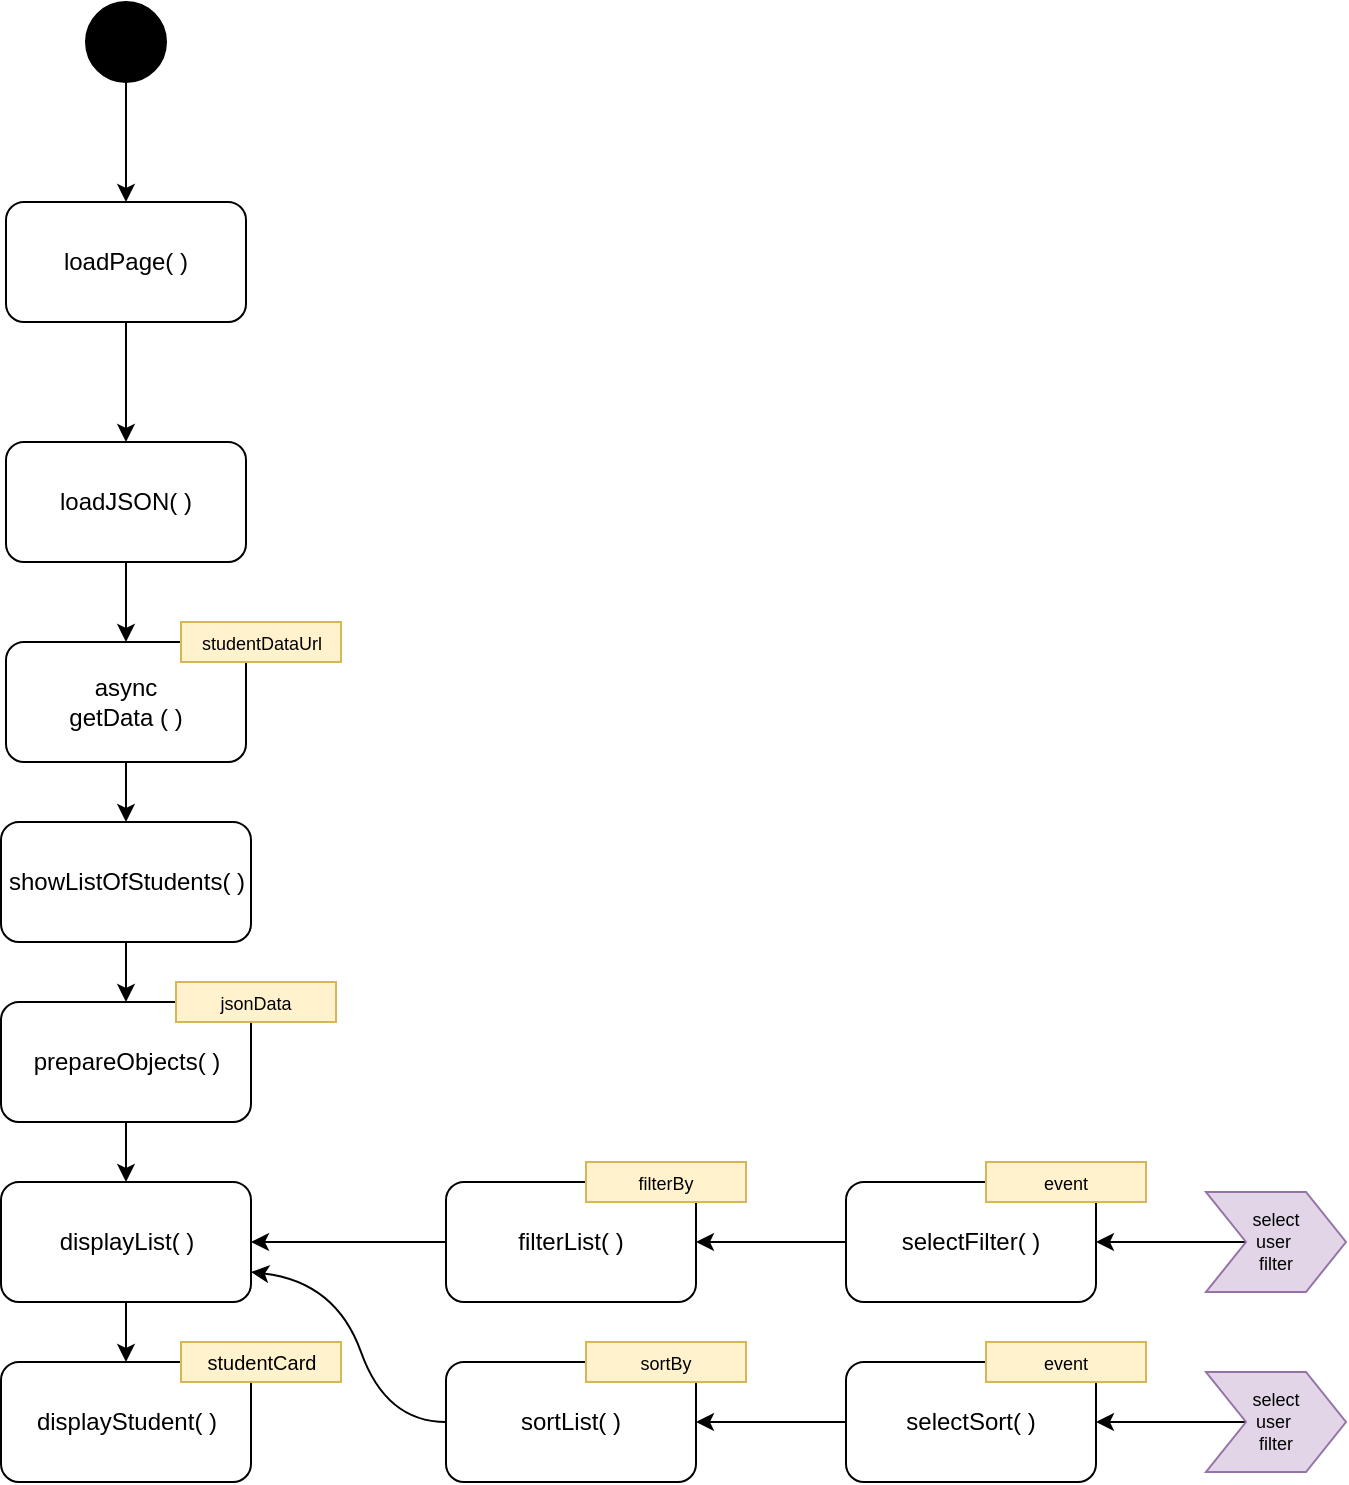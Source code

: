<mxfile version="20.8.20" type="github">
  <diagram name="Page-1" id="nciRwOpZw9opt4-sPwye">
    <mxGraphModel dx="780" dy="1780" grid="1" gridSize="10" guides="1" tooltips="1" connect="1" arrows="1" fold="1" page="1" pageScale="1" pageWidth="850" pageHeight="1100" math="0" shadow="0">
      <root>
        <mxCell id="0" />
        <mxCell id="1" parent="0" />
        <mxCell id="ExdATO0kJBKR-__0TGWd-1" value="" style="edgeStyle=orthogonalEdgeStyle;rounded=0;orthogonalLoop=1;jettySize=auto;html=1;fontSize=9;" edge="1" parent="1" source="ExdATO0kJBKR-__0TGWd-2" target="ExdATO0kJBKR-__0TGWd-4">
          <mxGeometry relative="1" as="geometry" />
        </mxCell>
        <mxCell id="ExdATO0kJBKR-__0TGWd-2" value="" style="ellipse;whiteSpace=wrap;html=1;aspect=fixed;fillColor=#000000;" vertex="1" parent="1">
          <mxGeometry x="80" y="10" width="40" height="40" as="geometry" />
        </mxCell>
        <mxCell id="ExdATO0kJBKR-__0TGWd-3" value="" style="edgeStyle=orthogonalEdgeStyle;rounded=0;orthogonalLoop=1;jettySize=auto;html=1;" edge="1" parent="1" source="ExdATO0kJBKR-__0TGWd-4" target="ExdATO0kJBKR-__0TGWd-6">
          <mxGeometry relative="1" as="geometry" />
        </mxCell>
        <mxCell id="ExdATO0kJBKR-__0TGWd-4" value="loadPage( )" style="rounded=1;whiteSpace=wrap;html=1;fillColor=#FFFFFF;" vertex="1" parent="1">
          <mxGeometry x="40" y="110" width="120" height="60" as="geometry" />
        </mxCell>
        <mxCell id="ExdATO0kJBKR-__0TGWd-5" value="" style="edgeStyle=orthogonalEdgeStyle;rounded=0;orthogonalLoop=1;jettySize=auto;html=1;fontSize=9;" edge="1" parent="1" source="ExdATO0kJBKR-__0TGWd-6" target="ExdATO0kJBKR-__0TGWd-8">
          <mxGeometry relative="1" as="geometry" />
        </mxCell>
        <mxCell id="ExdATO0kJBKR-__0TGWd-6" value="loadJSON( )" style="rounded=1;whiteSpace=wrap;html=1;fillColor=#FFFFFF;" vertex="1" parent="1">
          <mxGeometry x="40" y="230" width="120" height="60" as="geometry" />
        </mxCell>
        <mxCell id="ExdATO0kJBKR-__0TGWd-7" value="" style="edgeStyle=orthogonalEdgeStyle;rounded=0;orthogonalLoop=1;jettySize=auto;html=1;fontSize=9;entryX=0.5;entryY=0;entryDx=0;entryDy=0;" edge="1" parent="1" source="ExdATO0kJBKR-__0TGWd-8" target="ExdATO0kJBKR-__0TGWd-10">
          <mxGeometry relative="1" as="geometry" />
        </mxCell>
        <mxCell id="ExdATO0kJBKR-__0TGWd-8" value="async&lt;br&gt;getData ( )" style="rounded=1;whiteSpace=wrap;html=1;fillColor=#FFFFFF;" vertex="1" parent="1">
          <mxGeometry x="40" y="330" width="120" height="60" as="geometry" />
        </mxCell>
        <mxCell id="ExdATO0kJBKR-__0TGWd-9" value="" style="edgeStyle=orthogonalEdgeStyle;rounded=0;orthogonalLoop=1;jettySize=auto;html=1;fontSize=9;" edge="1" parent="1" source="ExdATO0kJBKR-__0TGWd-10" target="ExdATO0kJBKR-__0TGWd-12">
          <mxGeometry relative="1" as="geometry" />
        </mxCell>
        <mxCell id="ExdATO0kJBKR-__0TGWd-10" value="showListOfStudents( )&lt;br&gt;" style="rounded=1;whiteSpace=wrap;html=1;fillColor=#FFFFFF;" vertex="1" parent="1">
          <mxGeometry x="37.5" y="420" width="125" height="60" as="geometry" />
        </mxCell>
        <mxCell id="ExdATO0kJBKR-__0TGWd-11" value="" style="edgeStyle=orthogonalEdgeStyle;rounded=0;orthogonalLoop=1;jettySize=auto;html=1;fontSize=9;entryX=0.5;entryY=0;entryDx=0;entryDy=0;" edge="1" parent="1" source="ExdATO0kJBKR-__0TGWd-12" target="ExdATO0kJBKR-__0TGWd-15">
          <mxGeometry relative="1" as="geometry" />
        </mxCell>
        <mxCell id="ExdATO0kJBKR-__0TGWd-12" value="prepareObjects( )" style="rounded=1;whiteSpace=wrap;html=1;fillColor=#FFFFFF;" vertex="1" parent="1">
          <mxGeometry x="37.5" y="510" width="125" height="60" as="geometry" />
        </mxCell>
        <mxCell id="ExdATO0kJBKR-__0TGWd-13" value="&lt;font style=&quot;font-size: 9px;&quot;&gt;jsonData&lt;/font&gt;" style="rounded=0;whiteSpace=wrap;html=1;fillColor=#fff2cc;strokeColor=#d6b656;" vertex="1" parent="1">
          <mxGeometry x="125" y="500" width="80" height="20" as="geometry" />
        </mxCell>
        <mxCell id="ExdATO0kJBKR-__0TGWd-14" value="" style="edgeStyle=orthogonalEdgeStyle;rounded=0;orthogonalLoop=1;jettySize=auto;html=1;fontSize=9;" edge="1" parent="1" source="ExdATO0kJBKR-__0TGWd-15" target="ExdATO0kJBKR-__0TGWd-16">
          <mxGeometry relative="1" as="geometry" />
        </mxCell>
        <mxCell id="ExdATO0kJBKR-__0TGWd-15" value="displayList( )" style="rounded=1;whiteSpace=wrap;html=1;fillColor=#FFFFFF;" vertex="1" parent="1">
          <mxGeometry x="37.5" y="600" width="125" height="60" as="geometry" />
        </mxCell>
        <mxCell id="ExdATO0kJBKR-__0TGWd-16" value="displayStudent( )" style="rounded=1;whiteSpace=wrap;html=1;fillColor=#FFFFFF;" vertex="1" parent="1">
          <mxGeometry x="37.5" y="690" width="125" height="60" as="geometry" />
        </mxCell>
        <mxCell id="ExdATO0kJBKR-__0TGWd-17" value="&lt;font size=&quot;1&quot;&gt;studentCard&lt;/font&gt;" style="rounded=0;whiteSpace=wrap;html=1;fillColor=#fff2cc;strokeColor=#d6b656;" vertex="1" parent="1">
          <mxGeometry x="127.5" y="680" width="80" height="20" as="geometry" />
        </mxCell>
        <mxCell id="ExdATO0kJBKR-__0TGWd-18" value="" style="edgeStyle=orthogonalEdgeStyle;rounded=0;orthogonalLoop=1;jettySize=auto;html=1;fontSize=9;" edge="1" parent="1" source="ExdATO0kJBKR-__0TGWd-19" target="ExdATO0kJBKR-__0TGWd-15">
          <mxGeometry relative="1" as="geometry" />
        </mxCell>
        <mxCell id="ExdATO0kJBKR-__0TGWd-19" value="filterList( )" style="rounded=1;whiteSpace=wrap;html=1;fillColor=#FFFFFF;" vertex="1" parent="1">
          <mxGeometry x="260" y="600" width="125" height="60" as="geometry" />
        </mxCell>
        <mxCell id="ExdATO0kJBKR-__0TGWd-20" value="" style="edgeStyle=orthogonalEdgeStyle;rounded=0;orthogonalLoop=1;jettySize=auto;html=1;fontSize=9;entryX=1;entryY=0.5;entryDx=0;entryDy=0;" edge="1" parent="1" source="ExdATO0kJBKR-__0TGWd-21" target="ExdATO0kJBKR-__0TGWd-19">
          <mxGeometry relative="1" as="geometry" />
        </mxCell>
        <mxCell id="ExdATO0kJBKR-__0TGWd-21" value="selectFilter( )" style="rounded=1;whiteSpace=wrap;html=1;fillColor=#FFFFFF;" vertex="1" parent="1">
          <mxGeometry x="460" y="600" width="125" height="60" as="geometry" />
        </mxCell>
        <mxCell id="ExdATO0kJBKR-__0TGWd-22" value="sortList( )" style="rounded=1;whiteSpace=wrap;html=1;fillColor=#FFFFFF;" vertex="1" parent="1">
          <mxGeometry x="260" y="690" width="125" height="60" as="geometry" />
        </mxCell>
        <mxCell id="ExdATO0kJBKR-__0TGWd-23" value="" style="edgeStyle=orthogonalEdgeStyle;rounded=0;orthogonalLoop=1;jettySize=auto;html=1;fontSize=9;entryX=1;entryY=0.5;entryDx=0;entryDy=0;" edge="1" parent="1" source="ExdATO0kJBKR-__0TGWd-24" target="ExdATO0kJBKR-__0TGWd-22">
          <mxGeometry relative="1" as="geometry" />
        </mxCell>
        <mxCell id="ExdATO0kJBKR-__0TGWd-24" value="selectSort( )" style="rounded=1;whiteSpace=wrap;html=1;fillColor=#FFFFFF;" vertex="1" parent="1">
          <mxGeometry x="460" y="690" width="125" height="60" as="geometry" />
        </mxCell>
        <mxCell id="ExdATO0kJBKR-__0TGWd-25" value="" style="edgeStyle=orthogonalEdgeStyle;rounded=0;orthogonalLoop=1;jettySize=auto;html=1;fontSize=9;entryX=1;entryY=0.5;entryDx=0;entryDy=0;" edge="1" parent="1" source="ExdATO0kJBKR-__0TGWd-26" target="ExdATO0kJBKR-__0TGWd-21">
          <mxGeometry relative="1" as="geometry" />
        </mxCell>
        <mxCell id="ExdATO0kJBKR-__0TGWd-26" value="select&lt;br&gt;user&amp;nbsp;&lt;br&gt;filter" style="shape=step;perimeter=stepPerimeter;whiteSpace=wrap;html=1;fixedSize=1;strokeColor=#9673a6;fontSize=9;fillColor=#e1d5e7;align=center;" vertex="1" parent="1">
          <mxGeometry x="640" y="605" width="70" height="50" as="geometry" />
        </mxCell>
        <mxCell id="ExdATO0kJBKR-__0TGWd-27" value="" style="edgeStyle=orthogonalEdgeStyle;rounded=0;orthogonalLoop=1;jettySize=auto;html=1;fontSize=9;entryX=1;entryY=0.5;entryDx=0;entryDy=0;" edge="1" parent="1" source="ExdATO0kJBKR-__0TGWd-28" target="ExdATO0kJBKR-__0TGWd-24">
          <mxGeometry relative="1" as="geometry">
            <Array as="points">
              <mxPoint x="600" y="720" />
              <mxPoint x="600" y="720" />
            </Array>
          </mxGeometry>
        </mxCell>
        <mxCell id="ExdATO0kJBKR-__0TGWd-28" value="select&lt;br&gt;user&amp;nbsp;&lt;br&gt;filter" style="shape=step;perimeter=stepPerimeter;whiteSpace=wrap;html=1;fixedSize=1;strokeColor=#9673a6;fontSize=9;fillColor=#e1d5e7;align=center;" vertex="1" parent="1">
          <mxGeometry x="640" y="695" width="70" height="50" as="geometry" />
        </mxCell>
        <mxCell id="ExdATO0kJBKR-__0TGWd-29" value="&lt;font style=&quot;font-size: 9px;&quot;&gt;studentDataUrl&lt;/font&gt;" style="rounded=0;whiteSpace=wrap;html=1;fillColor=#fff2cc;strokeColor=#d6b656;" vertex="1" parent="1">
          <mxGeometry x="127.5" y="320" width="80" height="20" as="geometry" />
        </mxCell>
        <mxCell id="ExdATO0kJBKR-__0TGWd-30" value="&lt;font style=&quot;font-size: 9px;&quot;&gt;event&lt;/font&gt;" style="rounded=0;whiteSpace=wrap;html=1;fillColor=#fff2cc;strokeColor=#d6b656;" vertex="1" parent="1">
          <mxGeometry x="530" y="590" width="80" height="20" as="geometry" />
        </mxCell>
        <mxCell id="ExdATO0kJBKR-__0TGWd-31" value="&lt;font style=&quot;font-size: 9px;&quot;&gt;filterBy&lt;/font&gt;" style="rounded=0;whiteSpace=wrap;html=1;fillColor=#fff2cc;strokeColor=#d6b656;" vertex="1" parent="1">
          <mxGeometry x="330" y="590" width="80" height="20" as="geometry" />
        </mxCell>
        <mxCell id="ExdATO0kJBKR-__0TGWd-32" value="&lt;font style=&quot;font-size: 9px;&quot;&gt;sortBy&lt;/font&gt;" style="rounded=0;whiteSpace=wrap;html=1;fillColor=#fff2cc;strokeColor=#d6b656;" vertex="1" parent="1">
          <mxGeometry x="330" y="680" width="80" height="20" as="geometry" />
        </mxCell>
        <mxCell id="ExdATO0kJBKR-__0TGWd-33" value="&lt;font style=&quot;font-size: 9px;&quot;&gt;event&lt;/font&gt;" style="rounded=0;whiteSpace=wrap;html=1;fillColor=#fff2cc;strokeColor=#d6b656;" vertex="1" parent="1">
          <mxGeometry x="530" y="680" width="80" height="20" as="geometry" />
        </mxCell>
        <mxCell id="ExdATO0kJBKR-__0TGWd-34" value="" style="curved=1;endArrow=classic;html=1;rounded=0;exitX=0;exitY=0.5;exitDx=0;exitDy=0;entryX=1;entryY=0.75;entryDx=0;entryDy=0;" edge="1" parent="1" source="ExdATO0kJBKR-__0TGWd-22" target="ExdATO0kJBKR-__0TGWd-15">
          <mxGeometry width="50" height="50" relative="1" as="geometry">
            <mxPoint x="255" y="730" as="sourcePoint" />
            <mxPoint x="180" y="650" as="targetPoint" />
            <Array as="points">
              <mxPoint x="230" y="720" />
              <mxPoint x="205" y="650" />
            </Array>
          </mxGeometry>
        </mxCell>
      </root>
    </mxGraphModel>
  </diagram>
</mxfile>

